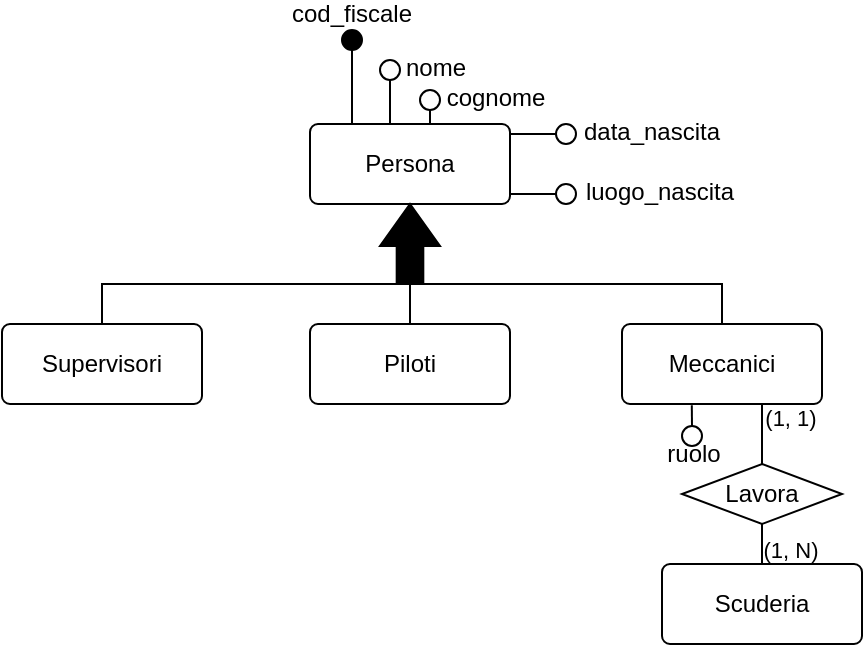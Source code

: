 <mxfile version="20.8.4" type="device"><diagram id="yc5u9u19qxj1vEaBZt0L" name="Pagina-1"><mxGraphModel dx="819" dy="431" grid="1" gridSize="10" guides="1" tooltips="1" connect="1" arrows="1" fold="1" page="1" pageScale="1" pageWidth="827" pageHeight="1169" math="0" shadow="0"><root><mxCell id="0"/><mxCell id="1" parent="0"/><mxCell id="zSOFJVMHJNUmHHIuk0LI-101" style="edgeStyle=orthogonalEdgeStyle;rounded=0;orthogonalLoop=1;jettySize=auto;html=1;exitX=0.5;exitY=0;exitDx=0;exitDy=0;entryX=0;entryY=0.5;entryDx=0;entryDy=0;entryPerimeter=0;strokeColor=default;endArrow=none;endFill=0;" parent="1" source="zSOFJVMHJNUmHHIuk0LI-95" edge="1"><mxGeometry relative="1" as="geometry"><mxPoint x="414" y="190" as="targetPoint"/></mxGeometry></mxCell><mxCell id="zSOFJVMHJNUmHHIuk0LI-95" value="Piloti" style="rounded=1;arcSize=10;whiteSpace=wrap;html=1;align=center;" parent="1" vertex="1"><mxGeometry x="364" y="210" width="100" height="40" as="geometry"/></mxCell><mxCell id="zSOFJVMHJNUmHHIuk0LI-140" style="edgeStyle=orthogonalEdgeStyle;rounded=0;orthogonalLoop=1;jettySize=auto;html=1;exitX=0.5;exitY=0;exitDx=0;exitDy=0;entryX=0;entryY=0.5;entryDx=0;entryDy=0;entryPerimeter=0;strokeColor=default;endArrow=none;endFill=0;" parent="1" source="zSOFJVMHJNUmHHIuk0LI-96" target="zSOFJVMHJNUmHHIuk0LI-99" edge="1"><mxGeometry relative="1" as="geometry"><Array as="points"><mxPoint x="570" y="190"/></Array></mxGeometry></mxCell><mxCell id="zSOFJVMHJNUmHHIuk0LI-96" value="&lt;div&gt;Meccanici&lt;/div&gt;" style="rounded=1;arcSize=10;whiteSpace=wrap;html=1;align=center;" parent="1" vertex="1"><mxGeometry x="520" y="210" width="100" height="40" as="geometry"/></mxCell><mxCell id="zSOFJVMHJNUmHHIuk0LI-139" style="edgeStyle=orthogonalEdgeStyle;rounded=0;orthogonalLoop=1;jettySize=auto;html=1;exitX=0.5;exitY=0;exitDx=0;exitDy=0;entryX=0;entryY=0.5;entryDx=0;entryDy=0;entryPerimeter=0;strokeColor=default;endArrow=none;endFill=0;" parent="1" source="zSOFJVMHJNUmHHIuk0LI-97" target="zSOFJVMHJNUmHHIuk0LI-99" edge="1"><mxGeometry relative="1" as="geometry"><Array as="points"><mxPoint x="260" y="190"/></Array></mxGeometry></mxCell><mxCell id="zSOFJVMHJNUmHHIuk0LI-97" value="Supervisori" style="rounded=1;arcSize=10;whiteSpace=wrap;html=1;align=center;" parent="1" vertex="1"><mxGeometry x="210" y="210" width="100" height="40" as="geometry"/></mxCell><mxCell id="zSOFJVMHJNUmHHIuk0LI-98" value="Persona" style="rounded=1;arcSize=10;whiteSpace=wrap;html=1;align=center;" parent="1" vertex="1"><mxGeometry x="364" y="110" width="100" height="40" as="geometry"/></mxCell><mxCell id="zSOFJVMHJNUmHHIuk0LI-99" value="" style="shape=singleArrow;direction=north;whiteSpace=wrap;html=1;fillColor=#000000;arrowWidth=0.444;arrowSize=0.526;" parent="1" vertex="1"><mxGeometry x="399" y="150" width="30" height="40" as="geometry"/></mxCell><mxCell id="zSOFJVMHJNUmHHIuk0LI-104" value="" style="endArrow=none;html=1;rounded=0;strokeColor=default;entryX=0.5;entryY=1;entryDx=0;entryDy=0;" parent="1" target="zSOFJVMHJNUmHHIuk0LI-105" edge="1"><mxGeometry width="50" height="50" relative="1" as="geometry"><mxPoint x="385" y="110" as="sourcePoint"/><mxPoint x="340" y="100" as="targetPoint"/></mxGeometry></mxCell><mxCell id="zSOFJVMHJNUmHHIuk0LI-105" value="" style="ellipse;whiteSpace=wrap;html=1;aspect=fixed;fillColor=#000000;" parent="1" vertex="1"><mxGeometry x="380" y="63" width="10" height="10" as="geometry"/></mxCell><mxCell id="zSOFJVMHJNUmHHIuk0LI-109" value="cod_fiscale" style="text;html=1;strokeColor=none;fillColor=none;align=center;verticalAlign=middle;whiteSpace=wrap;rounded=0;" parent="1" vertex="1"><mxGeometry x="355" y="50" width="60" height="10" as="geometry"/></mxCell><mxCell id="zSOFJVMHJNUmHHIuk0LI-110" value="" style="endArrow=none;html=1;rounded=0;strokeColor=default;entryX=0.5;entryY=1;entryDx=0;entryDy=0;exitX=0.4;exitY=-0.009;exitDx=0;exitDy=0;exitPerimeter=0;" parent="1" source="zSOFJVMHJNUmHHIuk0LI-98" target="zSOFJVMHJNUmHHIuk0LI-111" edge="1"><mxGeometry width="50" height="50" relative="1" as="geometry"><mxPoint x="400" y="110" as="sourcePoint"/><mxPoint x="350" y="110" as="targetPoint"/></mxGeometry></mxCell><mxCell id="zSOFJVMHJNUmHHIuk0LI-111" value="" style="ellipse;whiteSpace=wrap;html=1;aspect=fixed;fillColor=none;" parent="1" vertex="1"><mxGeometry x="399" y="78" width="10" height="10" as="geometry"/></mxCell><mxCell id="zSOFJVMHJNUmHHIuk0LI-116" value="" style="endArrow=none;html=1;rounded=0;strokeColor=default;entryX=0.5;entryY=1;entryDx=0;entryDy=0;exitX=0.4;exitY=-0.009;exitDx=0;exitDy=0;exitPerimeter=0;" parent="1" target="zSOFJVMHJNUmHHIuk0LI-117" edge="1"><mxGeometry width="50" height="50" relative="1" as="geometry"><mxPoint x="424" y="110.0" as="sourcePoint"/><mxPoint x="370" y="110.36" as="targetPoint"/></mxGeometry></mxCell><mxCell id="zSOFJVMHJNUmHHIuk0LI-117" value="" style="ellipse;whiteSpace=wrap;html=1;aspect=fixed;fillColor=none;" parent="1" vertex="1"><mxGeometry x="419" y="93" width="10" height="10" as="geometry"/></mxCell><mxCell id="zSOFJVMHJNUmHHIuk0LI-118" value="nome" style="text;html=1;strokeColor=none;fillColor=none;align=center;verticalAlign=middle;whiteSpace=wrap;rounded=0;" parent="1" vertex="1"><mxGeometry x="397" y="77" width="60" height="10" as="geometry"/></mxCell><mxCell id="zSOFJVMHJNUmHHIuk0LI-119" value="cognome" style="text;html=1;strokeColor=none;fillColor=none;align=center;verticalAlign=middle;whiteSpace=wrap;rounded=0;" parent="1" vertex="1"><mxGeometry x="427" y="92" width="60" height="10" as="geometry"/></mxCell><mxCell id="zSOFJVMHJNUmHHIuk0LI-120" value="" style="ellipse;whiteSpace=wrap;html=1;aspect=fixed;fillColor=none;" parent="1" vertex="1"><mxGeometry x="487" y="140" width="10" height="10" as="geometry"/></mxCell><mxCell id="zSOFJVMHJNUmHHIuk0LI-121" value="" style="ellipse;whiteSpace=wrap;html=1;aspect=fixed;fillColor=none;" parent="1" vertex="1"><mxGeometry x="487" y="110" width="10" height="10" as="geometry"/></mxCell><mxCell id="zSOFJVMHJNUmHHIuk0LI-122" value="" style="endArrow=none;html=1;rounded=0;strokeColor=default;entryX=0;entryY=0.5;entryDx=0;entryDy=0;exitX=1.004;exitY=0.125;exitDx=0;exitDy=0;exitPerimeter=0;" parent="1" source="zSOFJVMHJNUmHHIuk0LI-98" target="zSOFJVMHJNUmHHIuk0LI-121" edge="1"><mxGeometry width="50" height="50" relative="1" as="geometry"><mxPoint x="500" y="180" as="sourcePoint"/><mxPoint x="550" y="130" as="targetPoint"/></mxGeometry></mxCell><mxCell id="zSOFJVMHJNUmHHIuk0LI-123" value="" style="endArrow=none;html=1;rounded=0;strokeColor=default;entryX=0;entryY=0.5;entryDx=0;entryDy=0;" parent="1" target="zSOFJVMHJNUmHHIuk0LI-120" edge="1"><mxGeometry width="50" height="50" relative="1" as="geometry"><mxPoint x="464" y="145" as="sourcePoint"/><mxPoint x="497" y="125" as="targetPoint"/></mxGeometry></mxCell><mxCell id="zSOFJVMHJNUmHHIuk0LI-124" value="data_nascita" style="text;html=1;strokeColor=none;fillColor=none;align=center;verticalAlign=middle;whiteSpace=wrap;rounded=0;" parent="1" vertex="1"><mxGeometry x="505" y="109" width="60" height="10" as="geometry"/></mxCell><mxCell id="zSOFJVMHJNUmHHIuk0LI-125" value="luogo_nascita" style="text;html=1;strokeColor=none;fillColor=none;align=center;verticalAlign=middle;whiteSpace=wrap;rounded=0;" parent="1" vertex="1"><mxGeometry x="509" y="139" width="60" height="10" as="geometry"/></mxCell><mxCell id="zSOFJVMHJNUmHHIuk0LI-130" value="" style="ellipse;whiteSpace=wrap;html=1;aspect=fixed;fillColor=none;" parent="1" vertex="1"><mxGeometry x="550" y="261" width="10" height="10" as="geometry"/></mxCell><mxCell id="zSOFJVMHJNUmHHIuk0LI-131" value="" style="endArrow=none;html=1;rounded=0;strokeColor=default;exitX=0.5;exitY=0;exitDx=0;exitDy=0;entryX=0.349;entryY=1.015;entryDx=0;entryDy=0;entryPerimeter=0;" parent="1" source="zSOFJVMHJNUmHHIuk0LI-130" target="zSOFJVMHJNUmHHIuk0LI-96" edge="1"><mxGeometry width="50" height="50" relative="1" as="geometry"><mxPoint x="550" y="310" as="sourcePoint"/><mxPoint x="600" y="260" as="targetPoint"/></mxGeometry></mxCell><mxCell id="zSOFJVMHJNUmHHIuk0LI-132" value="ruolo" style="text;html=1;strokeColor=none;fillColor=none;align=center;verticalAlign=middle;whiteSpace=wrap;rounded=0;" parent="1" vertex="1"><mxGeometry x="526" y="270" width="60" height="10" as="geometry"/></mxCell><mxCell id="zSOFJVMHJNUmHHIuk0LI-136" style="edgeStyle=orthogonalEdgeStyle;rounded=0;orthogonalLoop=1;jettySize=auto;html=1;exitX=0.5;exitY=0;exitDx=0;exitDy=0;entryX=0.7;entryY=0.988;entryDx=0;entryDy=0;entryPerimeter=0;strokeColor=default;endArrow=none;endFill=0;" parent="1" source="zSOFJVMHJNUmHHIuk0LI-133" target="zSOFJVMHJNUmHHIuk0LI-96" edge="1"><mxGeometry relative="1" as="geometry"/></mxCell><mxCell id="wM5jPHd907FhVdlciwRU-1" value="(1, 1)" style="edgeLabel;html=1;align=center;verticalAlign=middle;resizable=0;points=[];" vertex="1" connectable="0" parent="zSOFJVMHJNUmHHIuk0LI-136"><mxGeometry x="0.634" y="-1" relative="1" as="geometry"><mxPoint x="13" y="2" as="offset"/></mxGeometry></mxCell><mxCell id="zSOFJVMHJNUmHHIuk0LI-138" style="edgeStyle=orthogonalEdgeStyle;rounded=0;orthogonalLoop=1;jettySize=auto;html=1;exitX=0.5;exitY=1;exitDx=0;exitDy=0;entryX=0.5;entryY=0;entryDx=0;entryDy=0;strokeColor=default;endArrow=none;endFill=0;" parent="1" source="zSOFJVMHJNUmHHIuk0LI-133" target="zSOFJVMHJNUmHHIuk0LI-137" edge="1"><mxGeometry relative="1" as="geometry"/></mxCell><mxCell id="wM5jPHd907FhVdlciwRU-2" value="(1, N)" style="edgeLabel;html=1;align=center;verticalAlign=middle;resizable=0;points=[];" vertex="1" connectable="0" parent="zSOFJVMHJNUmHHIuk0LI-138"><mxGeometry x="0.736" relative="1" as="geometry"><mxPoint x="14" y="-5" as="offset"/></mxGeometry></mxCell><mxCell id="zSOFJVMHJNUmHHIuk0LI-133" value="Lavora" style="shape=rhombus;perimeter=rhombusPerimeter;whiteSpace=wrap;html=1;align=center;fillColor=default;" parent="1" vertex="1"><mxGeometry x="550" y="280" width="80" height="30" as="geometry"/></mxCell><mxCell id="zSOFJVMHJNUmHHIuk0LI-137" value="Scuderia" style="rounded=1;arcSize=10;whiteSpace=wrap;html=1;align=center;" parent="1" vertex="1"><mxGeometry x="540" y="330" width="100" height="40" as="geometry"/></mxCell></root></mxGraphModel></diagram></mxfile>